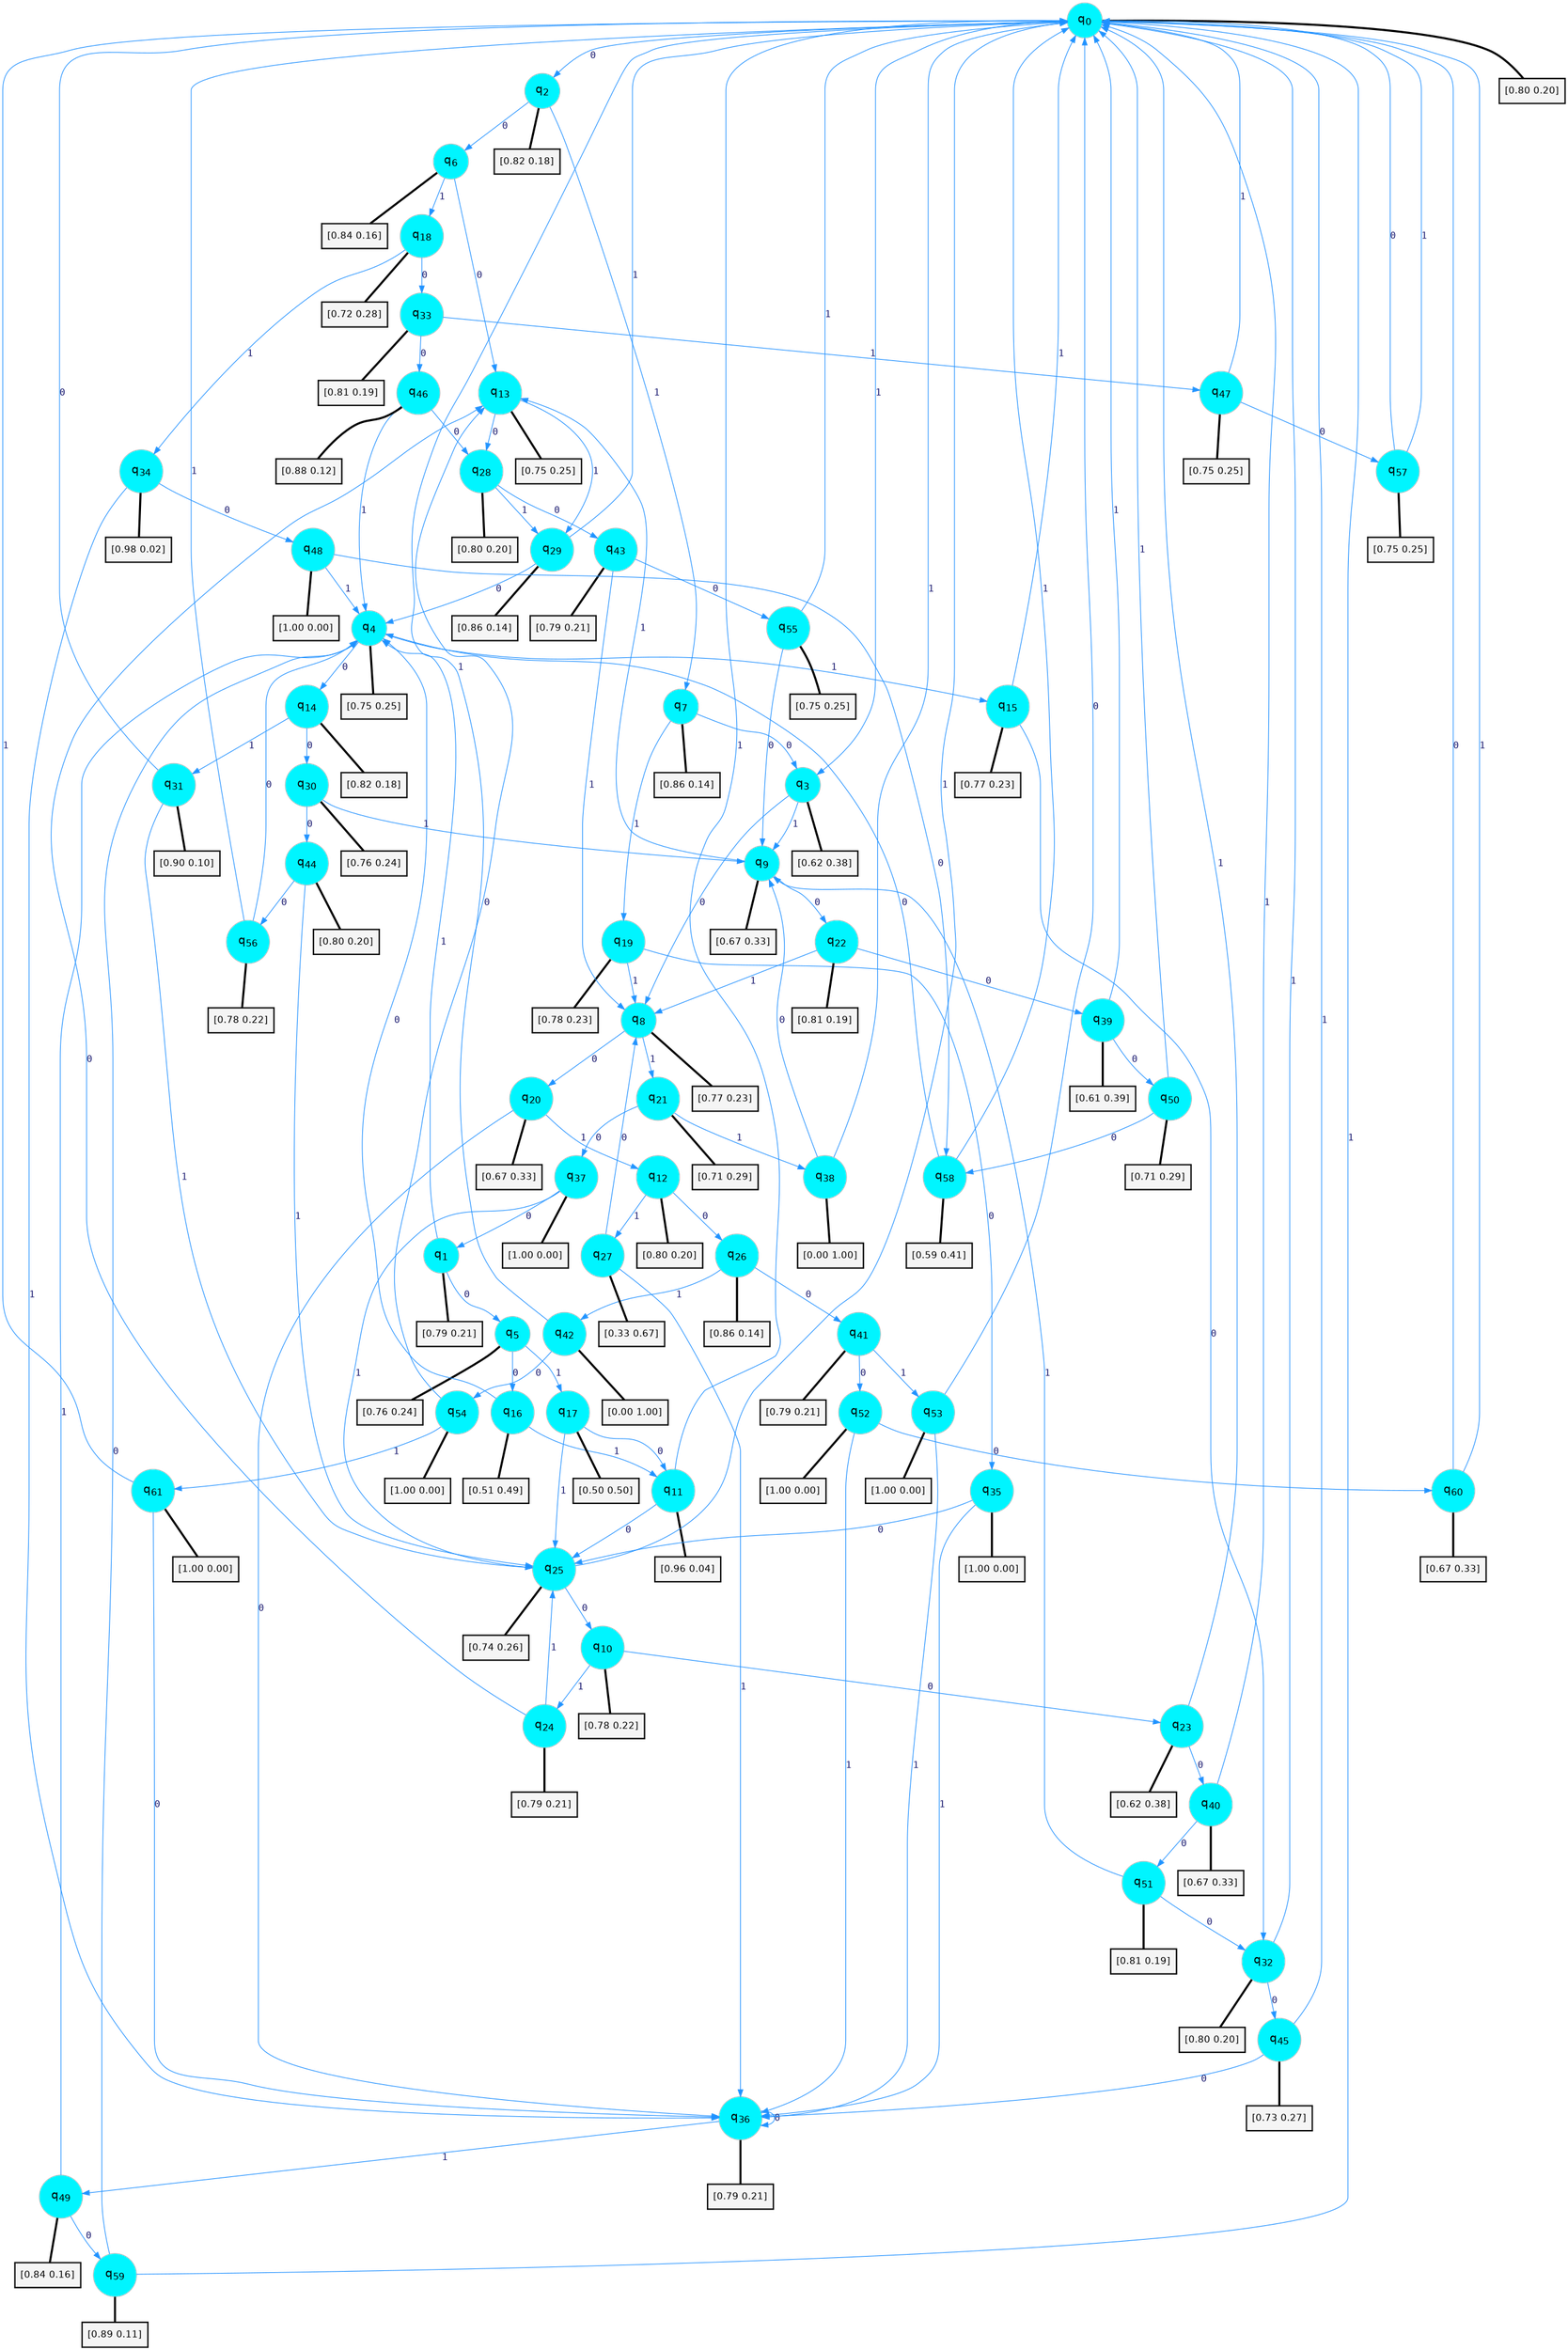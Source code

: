 digraph G {
graph [
bgcolor=transparent, dpi=300, rankdir=TD, size="40,25"];
node [
color=gray, fillcolor=turquoise1, fontcolor=black, fontname=Helvetica, fontsize=16, fontweight=bold, shape=circle, style=filled];
edge [
arrowsize=1, color=dodgerblue1, fontcolor=midnightblue, fontname=courier, fontweight=bold, penwidth=1, style=solid, weight=20];
0[label=<q<SUB>0</SUB>>];
1[label=<q<SUB>1</SUB>>];
2[label=<q<SUB>2</SUB>>];
3[label=<q<SUB>3</SUB>>];
4[label=<q<SUB>4</SUB>>];
5[label=<q<SUB>5</SUB>>];
6[label=<q<SUB>6</SUB>>];
7[label=<q<SUB>7</SUB>>];
8[label=<q<SUB>8</SUB>>];
9[label=<q<SUB>9</SUB>>];
10[label=<q<SUB>10</SUB>>];
11[label=<q<SUB>11</SUB>>];
12[label=<q<SUB>12</SUB>>];
13[label=<q<SUB>13</SUB>>];
14[label=<q<SUB>14</SUB>>];
15[label=<q<SUB>15</SUB>>];
16[label=<q<SUB>16</SUB>>];
17[label=<q<SUB>17</SUB>>];
18[label=<q<SUB>18</SUB>>];
19[label=<q<SUB>19</SUB>>];
20[label=<q<SUB>20</SUB>>];
21[label=<q<SUB>21</SUB>>];
22[label=<q<SUB>22</SUB>>];
23[label=<q<SUB>23</SUB>>];
24[label=<q<SUB>24</SUB>>];
25[label=<q<SUB>25</SUB>>];
26[label=<q<SUB>26</SUB>>];
27[label=<q<SUB>27</SUB>>];
28[label=<q<SUB>28</SUB>>];
29[label=<q<SUB>29</SUB>>];
30[label=<q<SUB>30</SUB>>];
31[label=<q<SUB>31</SUB>>];
32[label=<q<SUB>32</SUB>>];
33[label=<q<SUB>33</SUB>>];
34[label=<q<SUB>34</SUB>>];
35[label=<q<SUB>35</SUB>>];
36[label=<q<SUB>36</SUB>>];
37[label=<q<SUB>37</SUB>>];
38[label=<q<SUB>38</SUB>>];
39[label=<q<SUB>39</SUB>>];
40[label=<q<SUB>40</SUB>>];
41[label=<q<SUB>41</SUB>>];
42[label=<q<SUB>42</SUB>>];
43[label=<q<SUB>43</SUB>>];
44[label=<q<SUB>44</SUB>>];
45[label=<q<SUB>45</SUB>>];
46[label=<q<SUB>46</SUB>>];
47[label=<q<SUB>47</SUB>>];
48[label=<q<SUB>48</SUB>>];
49[label=<q<SUB>49</SUB>>];
50[label=<q<SUB>50</SUB>>];
51[label=<q<SUB>51</SUB>>];
52[label=<q<SUB>52</SUB>>];
53[label=<q<SUB>53</SUB>>];
54[label=<q<SUB>54</SUB>>];
55[label=<q<SUB>55</SUB>>];
56[label=<q<SUB>56</SUB>>];
57[label=<q<SUB>57</SUB>>];
58[label=<q<SUB>58</SUB>>];
59[label=<q<SUB>59</SUB>>];
60[label=<q<SUB>60</SUB>>];
61[label=<q<SUB>61</SUB>>];
62[label="[0.80 0.20]", shape=box,fontcolor=black, fontname=Helvetica, fontsize=14, penwidth=2, fillcolor=whitesmoke,color=black];
63[label="[0.79 0.21]", shape=box,fontcolor=black, fontname=Helvetica, fontsize=14, penwidth=2, fillcolor=whitesmoke,color=black];
64[label="[0.82 0.18]", shape=box,fontcolor=black, fontname=Helvetica, fontsize=14, penwidth=2, fillcolor=whitesmoke,color=black];
65[label="[0.62 0.38]", shape=box,fontcolor=black, fontname=Helvetica, fontsize=14, penwidth=2, fillcolor=whitesmoke,color=black];
66[label="[0.75 0.25]", shape=box,fontcolor=black, fontname=Helvetica, fontsize=14, penwidth=2, fillcolor=whitesmoke,color=black];
67[label="[0.76 0.24]", shape=box,fontcolor=black, fontname=Helvetica, fontsize=14, penwidth=2, fillcolor=whitesmoke,color=black];
68[label="[0.84 0.16]", shape=box,fontcolor=black, fontname=Helvetica, fontsize=14, penwidth=2, fillcolor=whitesmoke,color=black];
69[label="[0.86 0.14]", shape=box,fontcolor=black, fontname=Helvetica, fontsize=14, penwidth=2, fillcolor=whitesmoke,color=black];
70[label="[0.77 0.23]", shape=box,fontcolor=black, fontname=Helvetica, fontsize=14, penwidth=2, fillcolor=whitesmoke,color=black];
71[label="[0.67 0.33]", shape=box,fontcolor=black, fontname=Helvetica, fontsize=14, penwidth=2, fillcolor=whitesmoke,color=black];
72[label="[0.78 0.22]", shape=box,fontcolor=black, fontname=Helvetica, fontsize=14, penwidth=2, fillcolor=whitesmoke,color=black];
73[label="[0.96 0.04]", shape=box,fontcolor=black, fontname=Helvetica, fontsize=14, penwidth=2, fillcolor=whitesmoke,color=black];
74[label="[0.80 0.20]", shape=box,fontcolor=black, fontname=Helvetica, fontsize=14, penwidth=2, fillcolor=whitesmoke,color=black];
75[label="[0.75 0.25]", shape=box,fontcolor=black, fontname=Helvetica, fontsize=14, penwidth=2, fillcolor=whitesmoke,color=black];
76[label="[0.82 0.18]", shape=box,fontcolor=black, fontname=Helvetica, fontsize=14, penwidth=2, fillcolor=whitesmoke,color=black];
77[label="[0.77 0.23]", shape=box,fontcolor=black, fontname=Helvetica, fontsize=14, penwidth=2, fillcolor=whitesmoke,color=black];
78[label="[0.51 0.49]", shape=box,fontcolor=black, fontname=Helvetica, fontsize=14, penwidth=2, fillcolor=whitesmoke,color=black];
79[label="[0.50 0.50]", shape=box,fontcolor=black, fontname=Helvetica, fontsize=14, penwidth=2, fillcolor=whitesmoke,color=black];
80[label="[0.72 0.28]", shape=box,fontcolor=black, fontname=Helvetica, fontsize=14, penwidth=2, fillcolor=whitesmoke,color=black];
81[label="[0.78 0.23]", shape=box,fontcolor=black, fontname=Helvetica, fontsize=14, penwidth=2, fillcolor=whitesmoke,color=black];
82[label="[0.67 0.33]", shape=box,fontcolor=black, fontname=Helvetica, fontsize=14, penwidth=2, fillcolor=whitesmoke,color=black];
83[label="[0.71 0.29]", shape=box,fontcolor=black, fontname=Helvetica, fontsize=14, penwidth=2, fillcolor=whitesmoke,color=black];
84[label="[0.81 0.19]", shape=box,fontcolor=black, fontname=Helvetica, fontsize=14, penwidth=2, fillcolor=whitesmoke,color=black];
85[label="[0.62 0.38]", shape=box,fontcolor=black, fontname=Helvetica, fontsize=14, penwidth=2, fillcolor=whitesmoke,color=black];
86[label="[0.79 0.21]", shape=box,fontcolor=black, fontname=Helvetica, fontsize=14, penwidth=2, fillcolor=whitesmoke,color=black];
87[label="[0.74 0.26]", shape=box,fontcolor=black, fontname=Helvetica, fontsize=14, penwidth=2, fillcolor=whitesmoke,color=black];
88[label="[0.86 0.14]", shape=box,fontcolor=black, fontname=Helvetica, fontsize=14, penwidth=2, fillcolor=whitesmoke,color=black];
89[label="[0.33 0.67]", shape=box,fontcolor=black, fontname=Helvetica, fontsize=14, penwidth=2, fillcolor=whitesmoke,color=black];
90[label="[0.80 0.20]", shape=box,fontcolor=black, fontname=Helvetica, fontsize=14, penwidth=2, fillcolor=whitesmoke,color=black];
91[label="[0.86 0.14]", shape=box,fontcolor=black, fontname=Helvetica, fontsize=14, penwidth=2, fillcolor=whitesmoke,color=black];
92[label="[0.76 0.24]", shape=box,fontcolor=black, fontname=Helvetica, fontsize=14, penwidth=2, fillcolor=whitesmoke,color=black];
93[label="[0.90 0.10]", shape=box,fontcolor=black, fontname=Helvetica, fontsize=14, penwidth=2, fillcolor=whitesmoke,color=black];
94[label="[0.80 0.20]", shape=box,fontcolor=black, fontname=Helvetica, fontsize=14, penwidth=2, fillcolor=whitesmoke,color=black];
95[label="[0.81 0.19]", shape=box,fontcolor=black, fontname=Helvetica, fontsize=14, penwidth=2, fillcolor=whitesmoke,color=black];
96[label="[0.98 0.02]", shape=box,fontcolor=black, fontname=Helvetica, fontsize=14, penwidth=2, fillcolor=whitesmoke,color=black];
97[label="[1.00 0.00]", shape=box,fontcolor=black, fontname=Helvetica, fontsize=14, penwidth=2, fillcolor=whitesmoke,color=black];
98[label="[0.79 0.21]", shape=box,fontcolor=black, fontname=Helvetica, fontsize=14, penwidth=2, fillcolor=whitesmoke,color=black];
99[label="[1.00 0.00]", shape=box,fontcolor=black, fontname=Helvetica, fontsize=14, penwidth=2, fillcolor=whitesmoke,color=black];
100[label="[0.00 1.00]", shape=box,fontcolor=black, fontname=Helvetica, fontsize=14, penwidth=2, fillcolor=whitesmoke,color=black];
101[label="[0.61 0.39]", shape=box,fontcolor=black, fontname=Helvetica, fontsize=14, penwidth=2, fillcolor=whitesmoke,color=black];
102[label="[0.67 0.33]", shape=box,fontcolor=black, fontname=Helvetica, fontsize=14, penwidth=2, fillcolor=whitesmoke,color=black];
103[label="[0.79 0.21]", shape=box,fontcolor=black, fontname=Helvetica, fontsize=14, penwidth=2, fillcolor=whitesmoke,color=black];
104[label="[0.00 1.00]", shape=box,fontcolor=black, fontname=Helvetica, fontsize=14, penwidth=2, fillcolor=whitesmoke,color=black];
105[label="[0.79 0.21]", shape=box,fontcolor=black, fontname=Helvetica, fontsize=14, penwidth=2, fillcolor=whitesmoke,color=black];
106[label="[0.80 0.20]", shape=box,fontcolor=black, fontname=Helvetica, fontsize=14, penwidth=2, fillcolor=whitesmoke,color=black];
107[label="[0.73 0.27]", shape=box,fontcolor=black, fontname=Helvetica, fontsize=14, penwidth=2, fillcolor=whitesmoke,color=black];
108[label="[0.88 0.12]", shape=box,fontcolor=black, fontname=Helvetica, fontsize=14, penwidth=2, fillcolor=whitesmoke,color=black];
109[label="[0.75 0.25]", shape=box,fontcolor=black, fontname=Helvetica, fontsize=14, penwidth=2, fillcolor=whitesmoke,color=black];
110[label="[1.00 0.00]", shape=box,fontcolor=black, fontname=Helvetica, fontsize=14, penwidth=2, fillcolor=whitesmoke,color=black];
111[label="[0.84 0.16]", shape=box,fontcolor=black, fontname=Helvetica, fontsize=14, penwidth=2, fillcolor=whitesmoke,color=black];
112[label="[0.71 0.29]", shape=box,fontcolor=black, fontname=Helvetica, fontsize=14, penwidth=2, fillcolor=whitesmoke,color=black];
113[label="[0.81 0.19]", shape=box,fontcolor=black, fontname=Helvetica, fontsize=14, penwidth=2, fillcolor=whitesmoke,color=black];
114[label="[1.00 0.00]", shape=box,fontcolor=black, fontname=Helvetica, fontsize=14, penwidth=2, fillcolor=whitesmoke,color=black];
115[label="[1.00 0.00]", shape=box,fontcolor=black, fontname=Helvetica, fontsize=14, penwidth=2, fillcolor=whitesmoke,color=black];
116[label="[1.00 0.00]", shape=box,fontcolor=black, fontname=Helvetica, fontsize=14, penwidth=2, fillcolor=whitesmoke,color=black];
117[label="[0.75 0.25]", shape=box,fontcolor=black, fontname=Helvetica, fontsize=14, penwidth=2, fillcolor=whitesmoke,color=black];
118[label="[0.78 0.22]", shape=box,fontcolor=black, fontname=Helvetica, fontsize=14, penwidth=2, fillcolor=whitesmoke,color=black];
119[label="[0.75 0.25]", shape=box,fontcolor=black, fontname=Helvetica, fontsize=14, penwidth=2, fillcolor=whitesmoke,color=black];
120[label="[0.59 0.41]", shape=box,fontcolor=black, fontname=Helvetica, fontsize=14, penwidth=2, fillcolor=whitesmoke,color=black];
121[label="[0.89 0.11]", shape=box,fontcolor=black, fontname=Helvetica, fontsize=14, penwidth=2, fillcolor=whitesmoke,color=black];
122[label="[0.67 0.33]", shape=box,fontcolor=black, fontname=Helvetica, fontsize=14, penwidth=2, fillcolor=whitesmoke,color=black];
123[label="[1.00 0.00]", shape=box,fontcolor=black, fontname=Helvetica, fontsize=14, penwidth=2, fillcolor=whitesmoke,color=black];
0->2 [label=0];
0->3 [label=1];
0->62 [arrowhead=none, penwidth=3,color=black];
1->5 [label=0];
1->4 [label=1];
1->63 [arrowhead=none, penwidth=3,color=black];
2->6 [label=0];
2->7 [label=1];
2->64 [arrowhead=none, penwidth=3,color=black];
3->8 [label=0];
3->9 [label=1];
3->65 [arrowhead=none, penwidth=3,color=black];
4->14 [label=0];
4->15 [label=1];
4->66 [arrowhead=none, penwidth=3,color=black];
5->16 [label=0];
5->17 [label=1];
5->67 [arrowhead=none, penwidth=3,color=black];
6->13 [label=0];
6->18 [label=1];
6->68 [arrowhead=none, penwidth=3,color=black];
7->3 [label=0];
7->19 [label=1];
7->69 [arrowhead=none, penwidth=3,color=black];
8->20 [label=0];
8->21 [label=1];
8->70 [arrowhead=none, penwidth=3,color=black];
9->22 [label=0];
9->13 [label=1];
9->71 [arrowhead=none, penwidth=3,color=black];
10->23 [label=0];
10->24 [label=1];
10->72 [arrowhead=none, penwidth=3,color=black];
11->25 [label=0];
11->0 [label=1];
11->73 [arrowhead=none, penwidth=3,color=black];
12->26 [label=0];
12->27 [label=1];
12->74 [arrowhead=none, penwidth=3,color=black];
13->28 [label=0];
13->29 [label=1];
13->75 [arrowhead=none, penwidth=3,color=black];
14->30 [label=0];
14->31 [label=1];
14->76 [arrowhead=none, penwidth=3,color=black];
15->32 [label=0];
15->0 [label=1];
15->77 [arrowhead=none, penwidth=3,color=black];
16->4 [label=0];
16->11 [label=1];
16->78 [arrowhead=none, penwidth=3,color=black];
17->11 [label=0];
17->25 [label=1];
17->79 [arrowhead=none, penwidth=3,color=black];
18->33 [label=0];
18->34 [label=1];
18->80 [arrowhead=none, penwidth=3,color=black];
19->35 [label=0];
19->8 [label=1];
19->81 [arrowhead=none, penwidth=3,color=black];
20->36 [label=0];
20->12 [label=1];
20->82 [arrowhead=none, penwidth=3,color=black];
21->37 [label=0];
21->38 [label=1];
21->83 [arrowhead=none, penwidth=3,color=black];
22->39 [label=0];
22->8 [label=1];
22->84 [arrowhead=none, penwidth=3,color=black];
23->40 [label=0];
23->0 [label=1];
23->85 [arrowhead=none, penwidth=3,color=black];
24->13 [label=0];
24->25 [label=1];
24->86 [arrowhead=none, penwidth=3,color=black];
25->10 [label=0];
25->0 [label=1];
25->87 [arrowhead=none, penwidth=3,color=black];
26->41 [label=0];
26->42 [label=1];
26->88 [arrowhead=none, penwidth=3,color=black];
27->8 [label=0];
27->36 [label=1];
27->89 [arrowhead=none, penwidth=3,color=black];
28->43 [label=0];
28->29 [label=1];
28->90 [arrowhead=none, penwidth=3,color=black];
29->4 [label=0];
29->0 [label=1];
29->91 [arrowhead=none, penwidth=3,color=black];
30->44 [label=0];
30->9 [label=1];
30->92 [arrowhead=none, penwidth=3,color=black];
31->0 [label=0];
31->25 [label=1];
31->93 [arrowhead=none, penwidth=3,color=black];
32->45 [label=0];
32->0 [label=1];
32->94 [arrowhead=none, penwidth=3,color=black];
33->46 [label=0];
33->47 [label=1];
33->95 [arrowhead=none, penwidth=3,color=black];
34->48 [label=0];
34->36 [label=1];
34->96 [arrowhead=none, penwidth=3,color=black];
35->25 [label=0];
35->36 [label=1];
35->97 [arrowhead=none, penwidth=3,color=black];
36->36 [label=0];
36->49 [label=1];
36->98 [arrowhead=none, penwidth=3,color=black];
37->1 [label=0];
37->25 [label=1];
37->99 [arrowhead=none, penwidth=3,color=black];
38->9 [label=0];
38->0 [label=1];
38->100 [arrowhead=none, penwidth=3,color=black];
39->50 [label=0];
39->0 [label=1];
39->101 [arrowhead=none, penwidth=3,color=black];
40->51 [label=0];
40->0 [label=1];
40->102 [arrowhead=none, penwidth=3,color=black];
41->52 [label=0];
41->53 [label=1];
41->103 [arrowhead=none, penwidth=3,color=black];
42->54 [label=0];
42->0 [label=1];
42->104 [arrowhead=none, penwidth=3,color=black];
43->55 [label=0];
43->8 [label=1];
43->105 [arrowhead=none, penwidth=3,color=black];
44->56 [label=0];
44->25 [label=1];
44->106 [arrowhead=none, penwidth=3,color=black];
45->36 [label=0];
45->0 [label=1];
45->107 [arrowhead=none, penwidth=3,color=black];
46->28 [label=0];
46->4 [label=1];
46->108 [arrowhead=none, penwidth=3,color=black];
47->57 [label=0];
47->0 [label=1];
47->109 [arrowhead=none, penwidth=3,color=black];
48->58 [label=0];
48->4 [label=1];
48->110 [arrowhead=none, penwidth=3,color=black];
49->59 [label=0];
49->4 [label=1];
49->111 [arrowhead=none, penwidth=3,color=black];
50->58 [label=0];
50->0 [label=1];
50->112 [arrowhead=none, penwidth=3,color=black];
51->32 [label=0];
51->9 [label=1];
51->113 [arrowhead=none, penwidth=3,color=black];
52->60 [label=0];
52->36 [label=1];
52->114 [arrowhead=none, penwidth=3,color=black];
53->0 [label=0];
53->36 [label=1];
53->115 [arrowhead=none, penwidth=3,color=black];
54->13 [label=0];
54->61 [label=1];
54->116 [arrowhead=none, penwidth=3,color=black];
55->9 [label=0];
55->0 [label=1];
55->117 [arrowhead=none, penwidth=3,color=black];
56->4 [label=0];
56->0 [label=1];
56->118 [arrowhead=none, penwidth=3,color=black];
57->0 [label=0];
57->0 [label=1];
57->119 [arrowhead=none, penwidth=3,color=black];
58->4 [label=0];
58->0 [label=1];
58->120 [arrowhead=none, penwidth=3,color=black];
59->4 [label=0];
59->0 [label=1];
59->121 [arrowhead=none, penwidth=3,color=black];
60->0 [label=0];
60->0 [label=1];
60->122 [arrowhead=none, penwidth=3,color=black];
61->36 [label=0];
61->0 [label=1];
61->123 [arrowhead=none, penwidth=3,color=black];
}
